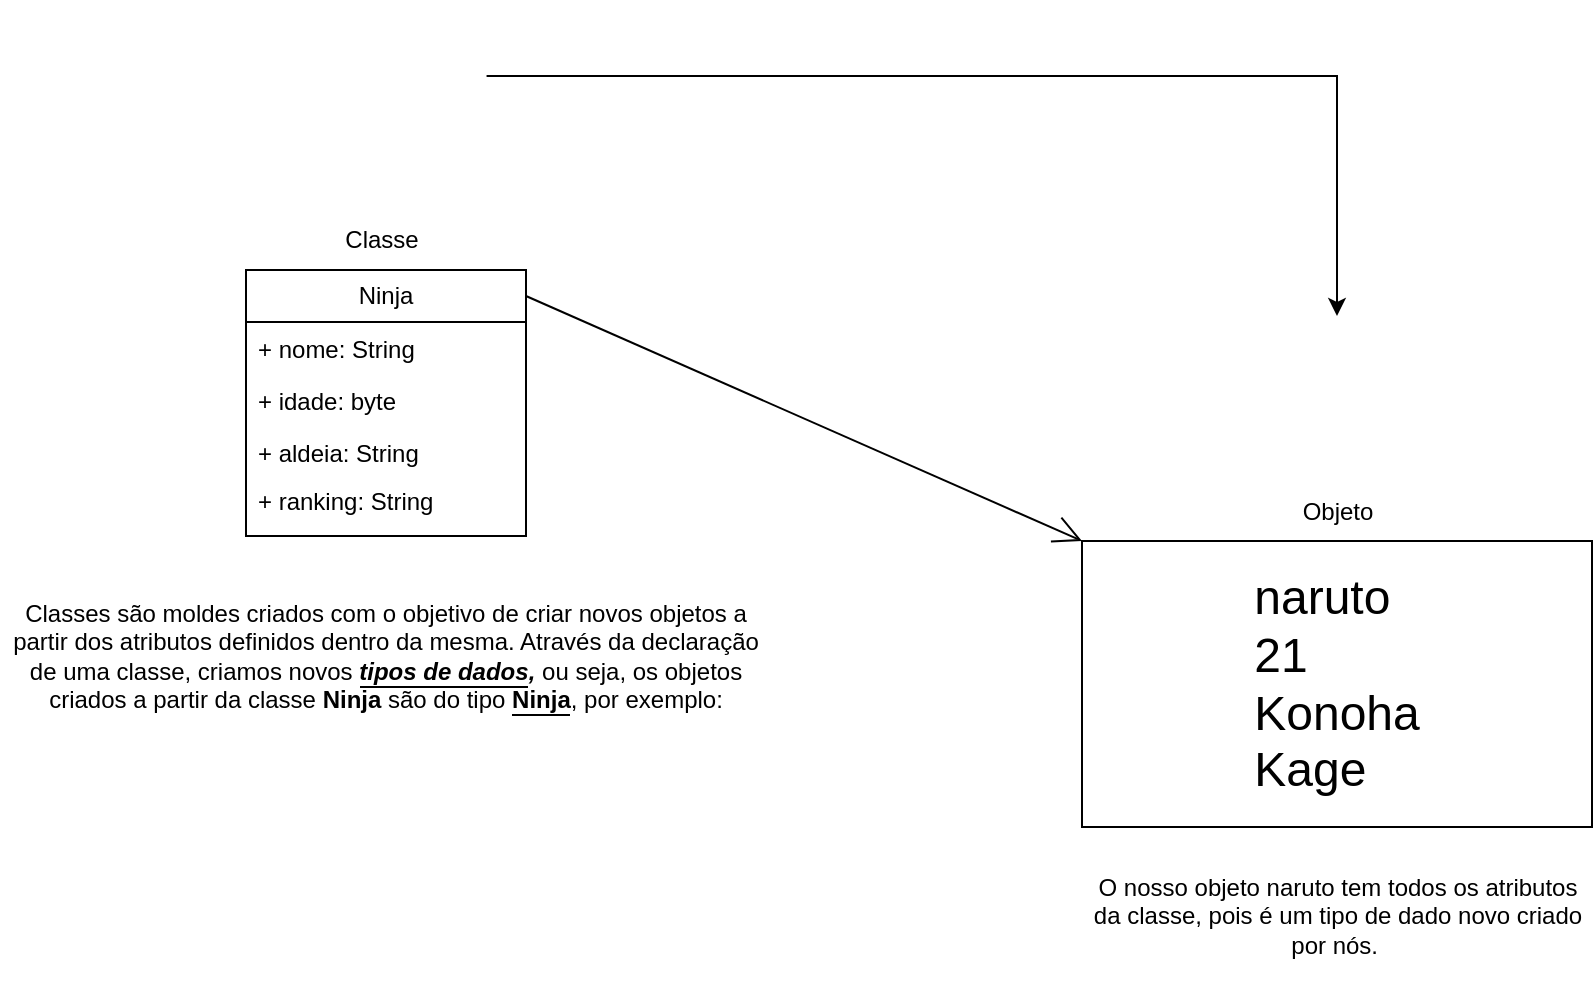 <mxfile version="26.0.16">
  <diagram name="Página-1" id="UdC3YLeaczNga12u5wOI">
    <mxGraphModel dx="2195" dy="1087" grid="0" gridSize="10" guides="1" tooltips="1" connect="1" arrows="1" fold="1" page="0" pageScale="1" pageWidth="827" pageHeight="1169" math="0" shadow="0">
      <root>
        <mxCell id="0" />
        <mxCell id="1" parent="0" />
        <mxCell id="2H2a-HxvOodgOwESfSV2-5" value="Ninja" style="swimlane;fontStyle=0;childLayout=stackLayout;horizontal=1;startSize=26;fillColor=none;horizontalStack=0;resizeParent=1;resizeParentMax=0;resizeLast=0;collapsible=1;marginBottom=0;whiteSpace=wrap;html=1;" vertex="1" parent="1">
          <mxGeometry x="-533" y="-142" width="140" height="133" as="geometry">
            <mxRectangle x="-533" y="-142" width="62" height="26" as="alternateBounds" />
          </mxGeometry>
        </mxCell>
        <mxCell id="2H2a-HxvOodgOwESfSV2-6" value="+ nome: String" style="text;strokeColor=none;fillColor=none;align=left;verticalAlign=top;spacingLeft=4;spacingRight=4;overflow=hidden;rotatable=0;points=[[0,0.5],[1,0.5]];portConstraint=eastwest;whiteSpace=wrap;html=1;" vertex="1" parent="2H2a-HxvOodgOwESfSV2-5">
          <mxGeometry y="26" width="140" height="26" as="geometry" />
        </mxCell>
        <mxCell id="2H2a-HxvOodgOwESfSV2-7" value="+ idade: byte" style="text;strokeColor=none;fillColor=none;align=left;verticalAlign=top;spacingLeft=4;spacingRight=4;overflow=hidden;rotatable=0;points=[[0,0.5],[1,0.5]];portConstraint=eastwest;whiteSpace=wrap;html=1;" vertex="1" parent="2H2a-HxvOodgOwESfSV2-5">
          <mxGeometry y="52" width="140" height="26" as="geometry" />
        </mxCell>
        <mxCell id="2H2a-HxvOodgOwESfSV2-8" value="+ aldeia: String" style="text;strokeColor=none;fillColor=none;align=left;verticalAlign=top;spacingLeft=4;spacingRight=4;overflow=hidden;rotatable=0;points=[[0,0.5],[1,0.5]];portConstraint=eastwest;whiteSpace=wrap;html=1;" vertex="1" parent="2H2a-HxvOodgOwESfSV2-5">
          <mxGeometry y="78" width="140" height="24" as="geometry" />
        </mxCell>
        <mxCell id="2H2a-HxvOodgOwESfSV2-9" value="+ ranking: String" style="text;strokeColor=none;fillColor=none;align=left;verticalAlign=top;spacingLeft=4;spacingRight=4;overflow=hidden;rotatable=0;points=[[0,0.5],[1,0.5]];portConstraint=eastwest;whiteSpace=wrap;html=1;" vertex="1" parent="2H2a-HxvOodgOwESfSV2-5">
          <mxGeometry y="102" width="140" height="31" as="geometry" />
        </mxCell>
        <mxCell id="2H2a-HxvOodgOwESfSV2-10" value="&lt;div style=&quot;text-align: justify;&quot;&gt;&lt;span style=&quot;background-color: transparent; color: light-dark(rgb(0, 0, 0), rgb(255, 255, 255));&quot;&gt;&lt;font style=&quot;font-size: 24px;&quot;&gt;naruto&lt;/font&gt;&lt;/span&gt;&lt;/div&gt;&lt;div style=&quot;text-align: justify;&quot;&gt;&lt;font style=&quot;font-size: 24px;&quot;&gt;21&lt;/font&gt;&lt;/div&gt;&lt;div style=&quot;text-align: justify;&quot;&gt;&lt;font style=&quot;font-size: 24px;&quot;&gt;Konoha&lt;/font&gt;&lt;/div&gt;&lt;div style=&quot;text-align: justify;&quot;&gt;&lt;font style=&quot;font-size: 24px;&quot;&gt;Kage&lt;/font&gt;&lt;/div&gt;" style="html=1;whiteSpace=wrap;align=center;" vertex="1" parent="1">
          <mxGeometry x="-115" y="-6.5" width="255" height="143" as="geometry" />
        </mxCell>
        <mxCell id="2H2a-HxvOodgOwESfSV2-11" value="" style="endArrow=open;endFill=1;endSize=12;html=1;rounded=0;entryX=0;entryY=0;entryDx=0;entryDy=0;" edge="1" parent="1" target="2H2a-HxvOodgOwESfSV2-10">
          <mxGeometry width="160" relative="1" as="geometry">
            <mxPoint x="-393" y="-129" as="sourcePoint" />
            <mxPoint x="-233" y="-21" as="targetPoint" />
          </mxGeometry>
        </mxCell>
        <mxCell id="2H2a-HxvOodgOwESfSV2-12" value="Classe" style="text;strokeColor=none;align=center;fillColor=none;html=1;verticalAlign=middle;whiteSpace=wrap;rounded=0;" vertex="1" parent="1">
          <mxGeometry x="-495" y="-172" width="60" height="30" as="geometry" />
        </mxCell>
        <mxCell id="2H2a-HxvOodgOwESfSV2-13" value="Objeto" style="text;strokeColor=none;align=center;fillColor=none;html=1;verticalAlign=middle;whiteSpace=wrap;rounded=0;" vertex="1" parent="1">
          <mxGeometry x="-17.5" y="-36.5" width="60" height="30" as="geometry" />
        </mxCell>
        <mxCell id="2H2a-HxvOodgOwESfSV2-226" value="Classes são moldes criados com o objetivo de criar novos objetos a partir dos atributos definidos dentro da mesma. Através da declaração de uma classe, criamos novos &lt;span class=&quot;notion-enable-hover&quot; data-token-index=&quot;1&quot; style=&quot;color:inherit;border-bottom:0.05em solid;word-wrap:break-word;font-style:italic;font-weight:600&quot;&gt;tipos de dados&lt;/span&gt;&lt;span class=&quot;notion-enable-hover&quot; data-token-index=&quot;2&quot; style=&quot;font-style:italic;font-weight:600&quot;&gt;,&lt;/span&gt;&lt;span class=&quot;notion-enable-hover&quot; data-token-index=&quot;3&quot; style=&quot;font-style:italic&quot;&gt; &lt;/span&gt;ou seja, os objetos criados a partir da classe &lt;b&gt;Ninja&amp;nbsp;&lt;/b&gt;são do tipo &lt;span class=&quot;notion-enable-hover&quot; data-token-index=&quot;8&quot; style=&quot;color:inherit;border-bottom:0.05em solid;word-wrap:break-word;font-weight:600&quot;&gt;Ninja&lt;/span&gt;, por exemplo:" style="text;strokeColor=none;align=center;fillColor=none;html=1;verticalAlign=middle;whiteSpace=wrap;rounded=0;" vertex="1" parent="1">
          <mxGeometry x="-656" y="7" width="386" height="88" as="geometry" />
        </mxCell>
        <mxCell id="2H2a-HxvOodgOwESfSV2-227" value="O nosso objeto naruto tem todos os atributos da classe, pois é um tipo de dado novo criado por nós.&amp;nbsp;" style="text;strokeColor=none;align=center;fillColor=none;html=1;verticalAlign=middle;whiteSpace=wrap;rounded=0;" vertex="1" parent="1">
          <mxGeometry x="-115.37" y="136.5" width="255.75" height="88" as="geometry" />
        </mxCell>
        <mxCell id="2H2a-HxvOodgOwESfSV2-232" value="" style="shape=image;imageAspect=0;aspect=fixed;verticalLabelPosition=bottom;verticalAlign=top;image=https://imgs.search.brave.com/DRfXB-YdCPp9AtPgJpgpDu5vX5FkFZNwKTrMQPDjvJg/rs:fit:860:0:0:0/g:ce/aHR0cHM6Ly9pLnJl/ZGQuaXQvYWpzaWZr/MzVucjJiMS5qcGc;" vertex="1" parent="1">
          <mxGeometry x="-28.2" y="-119" width="81.41" height="80" as="geometry" />
        </mxCell>
        <mxCell id="2H2a-HxvOodgOwESfSV2-235" style="edgeStyle=orthogonalEdgeStyle;rounded=0;orthogonalLoop=1;jettySize=auto;html=1;exitX=1;exitY=0.5;exitDx=0;exitDy=0;entryX=0.5;entryY=0;entryDx=0;entryDy=0;" edge="1" parent="1" source="2H2a-HxvOodgOwESfSV2-234" target="2H2a-HxvOodgOwESfSV2-232">
          <mxGeometry relative="1" as="geometry" />
        </mxCell>
        <mxCell id="2H2a-HxvOodgOwESfSV2-234" value="" style="shape=image;imageAspect=0;aspect=fixed;verticalLabelPosition=bottom;verticalAlign=top;image=https://imgs.search.brave.com/mijL9oa5YLhUomwzpYceSEQGijpADCBGCskuAyuiIyc/rs:fit:860:0:0:0/g:ce/aHR0cHM6Ly9pLnBp/bmltZy5jb20vb3Jp/Z2luYWxzLzEzLzdj/LzBiLzEzN2MwYmQy/NWNiMjE4ZjQzOTQz/ZDNiNDQ2NzJjYTk5/LmpwZw;" vertex="1" parent="1">
          <mxGeometry x="-513.28" y="-277" width="100.56" height="76" as="geometry" />
        </mxCell>
      </root>
    </mxGraphModel>
  </diagram>
</mxfile>
